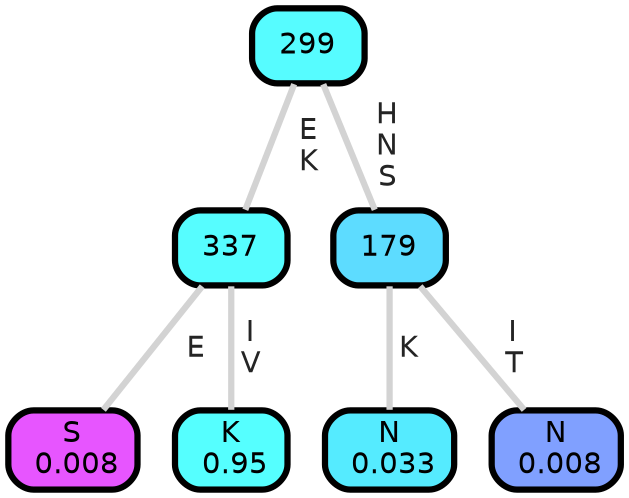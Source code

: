 graph Tree {
node [shape=box, style="filled, rounded",color="black",penwidth="3",fontcolor="black",                 fontname=helvetica] ;
graph [ranksep="0 equally", splines=straight,                 bgcolor=transparent, dpi=200] ;
edge [fontname=helvetica, fontweight=bold,fontcolor=grey14,color=lightgray] ;
0 [label="S
 0.008", fillcolor="#e755ff"] ;
1 [label="337", fillcolor="#56fdff"] ;
2 [label="K
 0.95", fillcolor="#55ffff"] ;
3 [label="299", fillcolor="#56fcff"] ;
4 [label="N
 0.033", fillcolor="#55ebff"] ;
5 [label="179", fillcolor="#5ddcff"] ;
6 [label="N
 0.008", fillcolor="#80a0ff"] ;
1 -- 0 [label=" E",penwidth=3] ;
1 -- 2 [label=" I\n V",penwidth=3] ;
3 -- 1 [label=" E\n K",penwidth=3] ;
3 -- 5 [label=" H\n N\n S",penwidth=3] ;
5 -- 4 [label=" K",penwidth=3] ;
5 -- 6 [label=" I\n T",penwidth=3] ;
{rank = same;}}
